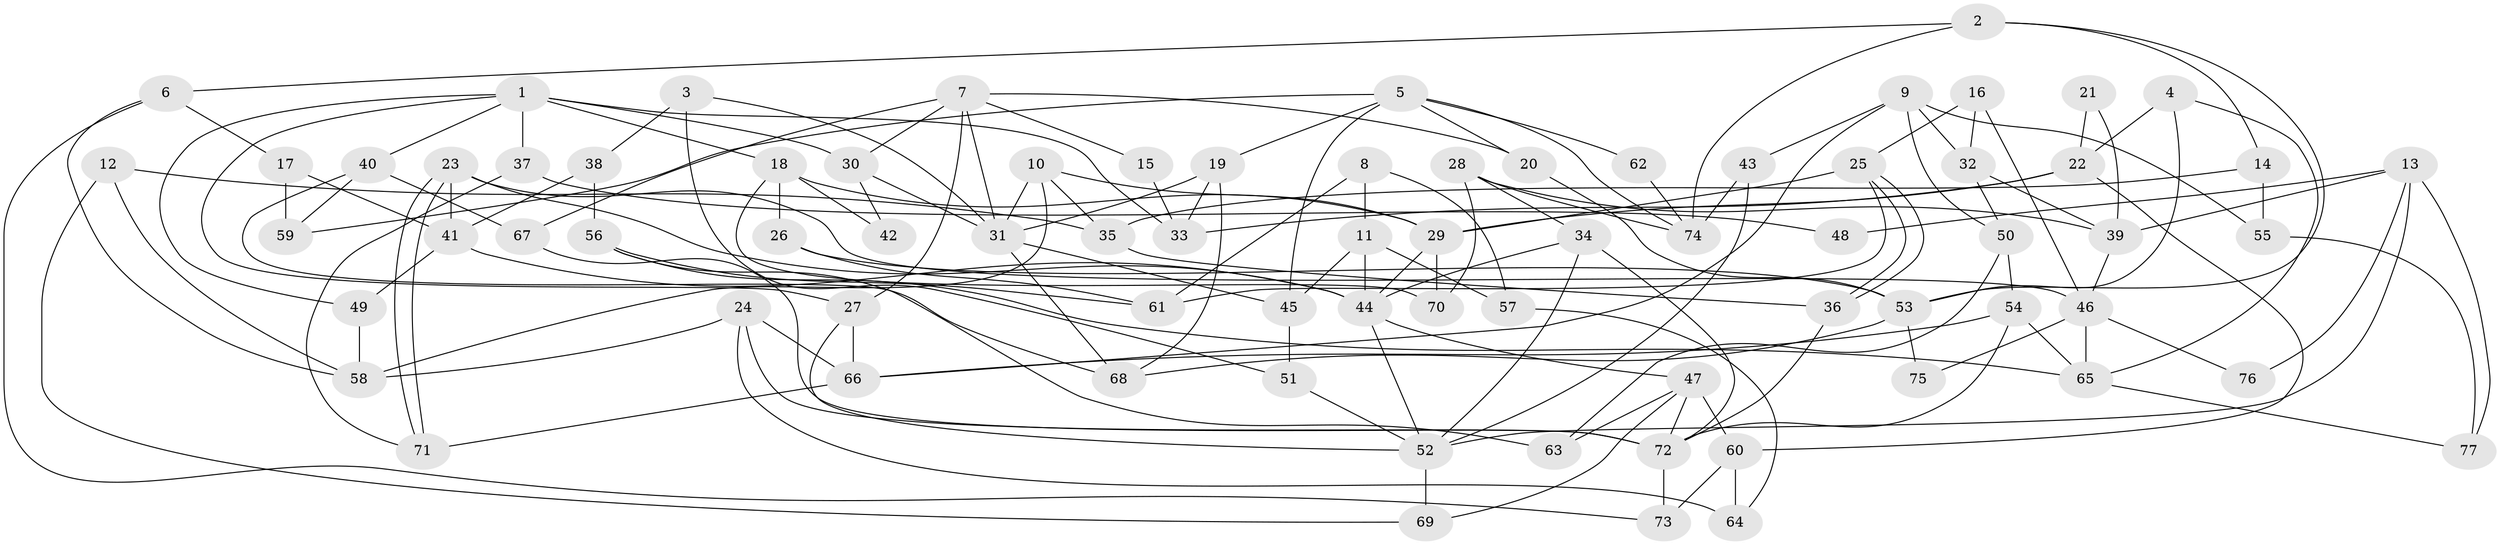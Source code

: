// Generated by graph-tools (version 1.1) at 2025/11/02/27/25 16:11:18]
// undirected, 77 vertices, 154 edges
graph export_dot {
graph [start="1"]
  node [color=gray90,style=filled];
  1;
  2;
  3;
  4;
  5;
  6;
  7;
  8;
  9;
  10;
  11;
  12;
  13;
  14;
  15;
  16;
  17;
  18;
  19;
  20;
  21;
  22;
  23;
  24;
  25;
  26;
  27;
  28;
  29;
  30;
  31;
  32;
  33;
  34;
  35;
  36;
  37;
  38;
  39;
  40;
  41;
  42;
  43;
  44;
  45;
  46;
  47;
  48;
  49;
  50;
  51;
  52;
  53;
  54;
  55;
  56;
  57;
  58;
  59;
  60;
  61;
  62;
  63;
  64;
  65;
  66;
  67;
  68;
  69;
  70;
  71;
  72;
  73;
  74;
  75;
  76;
  77;
  1 -- 30;
  1 -- 18;
  1 -- 27;
  1 -- 33;
  1 -- 37;
  1 -- 40;
  1 -- 49;
  2 -- 14;
  2 -- 53;
  2 -- 6;
  2 -- 74;
  3 -- 31;
  3 -- 38;
  3 -- 51;
  4 -- 65;
  4 -- 53;
  4 -- 22;
  5 -- 19;
  5 -- 45;
  5 -- 20;
  5 -- 59;
  5 -- 62;
  5 -- 74;
  6 -- 17;
  6 -- 58;
  6 -- 73;
  7 -- 27;
  7 -- 31;
  7 -- 15;
  7 -- 20;
  7 -- 30;
  7 -- 67;
  8 -- 11;
  8 -- 61;
  8 -- 57;
  9 -- 43;
  9 -- 50;
  9 -- 32;
  9 -- 55;
  9 -- 66;
  10 -- 58;
  10 -- 35;
  10 -- 29;
  10 -- 31;
  11 -- 45;
  11 -- 44;
  11 -- 57;
  12 -- 69;
  12 -- 58;
  12 -- 35;
  13 -- 39;
  13 -- 52;
  13 -- 48;
  13 -- 76;
  13 -- 77;
  14 -- 35;
  14 -- 55;
  15 -- 33;
  16 -- 25;
  16 -- 32;
  16 -- 46;
  17 -- 41;
  17 -- 59;
  18 -- 70;
  18 -- 29;
  18 -- 26;
  18 -- 42;
  19 -- 68;
  19 -- 33;
  19 -- 31;
  20 -- 53;
  21 -- 39;
  21 -- 22;
  22 -- 60;
  22 -- 29;
  22 -- 33;
  23 -- 71;
  23 -- 71;
  23 -- 44;
  23 -- 41;
  23 -- 46;
  24 -- 58;
  24 -- 72;
  24 -- 64;
  24 -- 66;
  25 -- 29;
  25 -- 36;
  25 -- 36;
  25 -- 61;
  26 -- 53;
  26 -- 61;
  27 -- 66;
  27 -- 52;
  28 -- 34;
  28 -- 74;
  28 -- 39;
  28 -- 70;
  29 -- 44;
  29 -- 70;
  30 -- 31;
  30 -- 42;
  31 -- 45;
  31 -- 68;
  32 -- 39;
  32 -- 50;
  34 -- 72;
  34 -- 44;
  34 -- 52;
  35 -- 36;
  36 -- 72;
  37 -- 71;
  37 -- 48;
  38 -- 41;
  38 -- 56;
  39 -- 46;
  40 -- 67;
  40 -- 59;
  40 -- 68;
  41 -- 44;
  41 -- 49;
  43 -- 74;
  43 -- 52;
  44 -- 52;
  44 -- 47;
  45 -- 51;
  46 -- 65;
  46 -- 75;
  46 -- 76;
  47 -- 72;
  47 -- 60;
  47 -- 63;
  47 -- 69;
  49 -- 58;
  50 -- 54;
  50 -- 63;
  51 -- 52;
  52 -- 69;
  53 -- 68;
  53 -- 75;
  54 -- 65;
  54 -- 66;
  54 -- 72;
  55 -- 77;
  56 -- 61;
  56 -- 63;
  56 -- 65;
  57 -- 64;
  60 -- 64;
  60 -- 73;
  62 -- 74;
  65 -- 77;
  66 -- 71;
  67 -- 72;
  72 -- 73;
}
